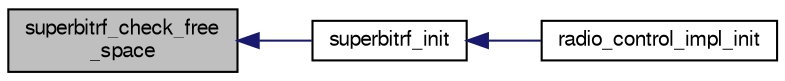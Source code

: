 digraph "superbitrf_check_free_space"
{
  edge [fontname="FreeSans",fontsize="10",labelfontname="FreeSans",labelfontsize="10"];
  node [fontname="FreeSans",fontsize="10",shape=record];
  rankdir="LR";
  Node1 [label="superbitrf_check_free\l_space",height=0.2,width=0.4,color="black", fillcolor="grey75", style="filled", fontcolor="black"];
  Node1 -> Node2 [dir="back",color="midnightblue",fontsize="10",style="solid",fontname="FreeSans"];
  Node2 [label="superbitrf_init",height=0.2,width=0.4,color="black", fillcolor="white", style="filled",URL="$subsystems_2datalink_2superbitrf_8h.html#a7b9a2741375ca1dffc4f2e6a6d7a9307",tooltip="Initialize the superbitrf. "];
  Node2 -> Node3 [dir="back",color="midnightblue",fontsize="10",style="solid",fontname="FreeSans"];
  Node3 [label="radio_control_impl_init",height=0.2,width=0.4,color="black", fillcolor="white", style="filled",URL="$superbitrf__rc_8c.html#a6ba4bebf68f7ff39f4569dfe3b1f2832",tooltip="Initialization. "];
}
